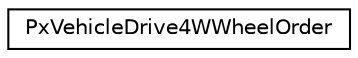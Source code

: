 digraph "Graphical Class Hierarchy"
{
  edge [fontname="Helvetica",fontsize="10",labelfontname="Helvetica",labelfontsize="10"];
  node [fontname="Helvetica",fontsize="10",shape=record];
  rankdir="LR";
  Node0 [label="PxVehicleDrive4WWheelOrder",height=0.2,width=0.4,color="black", fillcolor="white", style="filled",URL="$structPxVehicleDrive4WWheelOrder.html",tooltip="The ordering of the driven and steered wheels of a PxVehicleDrive4W. "];
}
